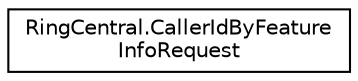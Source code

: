 digraph "Graphical Class Hierarchy"
{
 // LATEX_PDF_SIZE
  edge [fontname="Helvetica",fontsize="10",labelfontname="Helvetica",labelfontsize="10"];
  node [fontname="Helvetica",fontsize="10",shape=record];
  rankdir="LR";
  Node0 [label="RingCentral.CallerIdByFeature\lInfoRequest",height=0.2,width=0.4,color="black", fillcolor="white", style="filled",URL="$classRingCentral_1_1CallerIdByFeatureInfoRequest.html",tooltip=" "];
}
